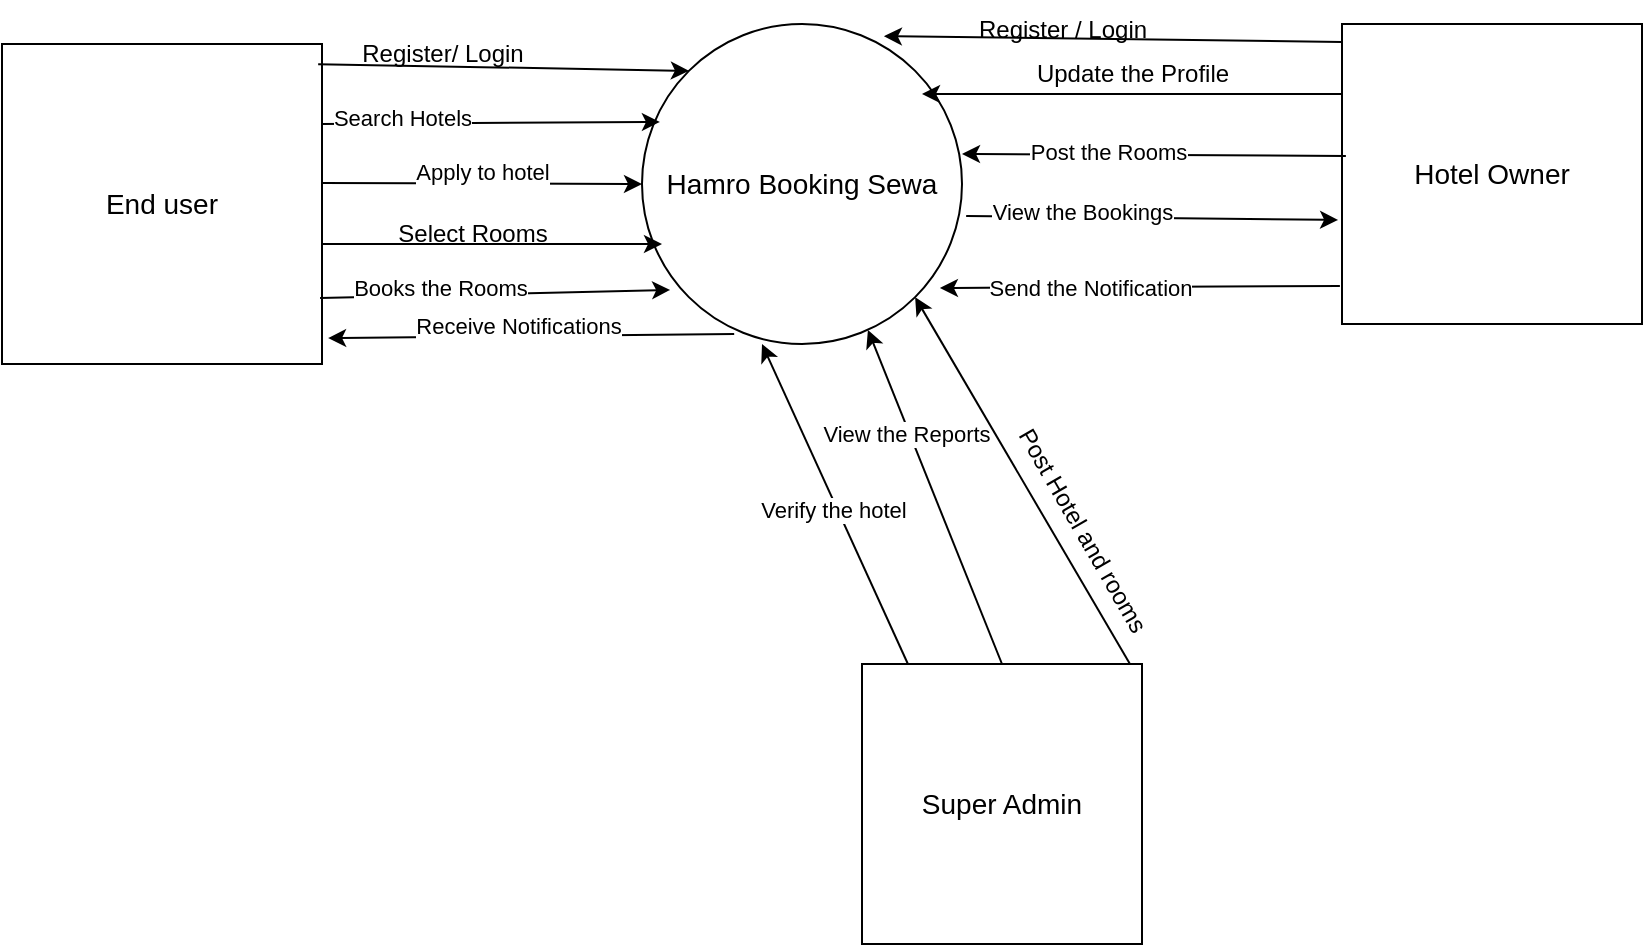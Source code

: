 <mxfile version="24.6.3" type="device">
  <diagram name="Page-1" id="I_6Yd_rUoD7qMbZW3EiK">
    <mxGraphModel dx="1120" dy="434" grid="1" gridSize="10" guides="1" tooltips="1" connect="1" arrows="1" fold="1" page="1" pageScale="1" pageWidth="827" pageHeight="1169" math="0" shadow="0">
      <root>
        <mxCell id="0" />
        <mxCell id="1" parent="0" />
        <mxCell id="gHiLrpDhRHQVs7kPgKfG-1" value="&lt;font style=&quot;font-size: 14px;&quot;&gt;Hamro Booking Sewa&lt;/font&gt;" style="ellipse;whiteSpace=wrap;html=1;aspect=fixed;" vertex="1" parent="1">
          <mxGeometry x="320" y="250" width="160" height="160" as="geometry" />
        </mxCell>
        <mxCell id="gHiLrpDhRHQVs7kPgKfG-2" value="&lt;font style=&quot;font-size: 14px;&quot;&gt;End user&lt;/font&gt;" style="whiteSpace=wrap;html=1;aspect=fixed;" vertex="1" parent="1">
          <mxGeometry y="260" width="160" height="160" as="geometry" />
        </mxCell>
        <mxCell id="gHiLrpDhRHQVs7kPgKfG-3" value="&lt;font style=&quot;font-size: 14px;&quot;&gt;Hotel Owner&lt;/font&gt;" style="whiteSpace=wrap;html=1;aspect=fixed;" vertex="1" parent="1">
          <mxGeometry x="670" y="250" width="150" height="150" as="geometry" />
        </mxCell>
        <mxCell id="gHiLrpDhRHQVs7kPgKfG-4" value="&lt;font style=&quot;font-size: 14px;&quot;&gt;Super Admin&lt;/font&gt;" style="whiteSpace=wrap;html=1;aspect=fixed;" vertex="1" parent="1">
          <mxGeometry x="430" y="570" width="140" height="140" as="geometry" />
        </mxCell>
        <mxCell id="gHiLrpDhRHQVs7kPgKfG-5" value="" style="endArrow=classic;html=1;rounded=0;exitX=0.988;exitY=0.063;exitDx=0;exitDy=0;exitPerimeter=0;entryX=0;entryY=0;entryDx=0;entryDy=0;" edge="1" parent="1" source="gHiLrpDhRHQVs7kPgKfG-2" target="gHiLrpDhRHQVs7kPgKfG-1">
          <mxGeometry width="50" height="50" relative="1" as="geometry">
            <mxPoint x="390" y="390" as="sourcePoint" />
            <mxPoint x="440" y="340" as="targetPoint" />
          </mxGeometry>
        </mxCell>
        <mxCell id="gHiLrpDhRHQVs7kPgKfG-6" value="Register/ Login" style="text;html=1;align=center;verticalAlign=middle;resizable=0;points=[];autosize=1;strokeColor=none;fillColor=none;" vertex="1" parent="1">
          <mxGeometry x="170" y="250" width="100" height="30" as="geometry" />
        </mxCell>
        <mxCell id="gHiLrpDhRHQVs7kPgKfG-7" value="" style="endArrow=classic;html=1;rounded=0;exitX=1;exitY=0.25;exitDx=0;exitDy=0;entryX=0.056;entryY=0.306;entryDx=0;entryDy=0;entryPerimeter=0;" edge="1" parent="1" source="gHiLrpDhRHQVs7kPgKfG-2" target="gHiLrpDhRHQVs7kPgKfG-1">
          <mxGeometry width="50" height="50" relative="1" as="geometry">
            <mxPoint x="168" y="280" as="sourcePoint" />
            <mxPoint x="353" y="283" as="targetPoint" />
          </mxGeometry>
        </mxCell>
        <mxCell id="gHiLrpDhRHQVs7kPgKfG-8" value="Search Hotels" style="edgeLabel;html=1;align=center;verticalAlign=middle;resizable=0;points=[];" vertex="1" connectable="0" parent="gHiLrpDhRHQVs7kPgKfG-7">
          <mxGeometry x="-0.526" y="3" relative="1" as="geometry">
            <mxPoint as="offset" />
          </mxGeometry>
        </mxCell>
        <mxCell id="gHiLrpDhRHQVs7kPgKfG-11" value="" style="endArrow=classic;html=1;rounded=0;exitX=0.988;exitY=0.063;exitDx=0;exitDy=0;exitPerimeter=0;" edge="1" parent="1">
          <mxGeometry width="50" height="50" relative="1" as="geometry">
            <mxPoint x="160" y="329.5" as="sourcePoint" />
            <mxPoint x="320" y="330" as="targetPoint" />
          </mxGeometry>
        </mxCell>
        <mxCell id="gHiLrpDhRHQVs7kPgKfG-12" value="Apply to hotel" style="edgeLabel;html=1;align=center;verticalAlign=middle;resizable=0;points=[];" vertex="1" connectable="0" parent="gHiLrpDhRHQVs7kPgKfG-11">
          <mxGeometry x="-0.0" y="6" relative="1" as="geometry">
            <mxPoint as="offset" />
          </mxGeometry>
        </mxCell>
        <mxCell id="gHiLrpDhRHQVs7kPgKfG-13" value="" style="endArrow=classic;html=1;rounded=0;exitX=0.988;exitY=0.063;exitDx=0;exitDy=0;exitPerimeter=0;" edge="1" parent="1">
          <mxGeometry width="50" height="50" relative="1" as="geometry">
            <mxPoint x="160" y="360" as="sourcePoint" />
            <mxPoint x="330" y="360" as="targetPoint" />
          </mxGeometry>
        </mxCell>
        <mxCell id="gHiLrpDhRHQVs7kPgKfG-14" value="Select Rooms" style="text;html=1;align=center;verticalAlign=middle;resizable=0;points=[];autosize=1;strokeColor=none;fillColor=none;" vertex="1" parent="1">
          <mxGeometry x="185" y="340" width="100" height="30" as="geometry" />
        </mxCell>
        <mxCell id="gHiLrpDhRHQVs7kPgKfG-15" value="" style="endArrow=classic;html=1;rounded=0;exitX=0.994;exitY=0.794;exitDx=0;exitDy=0;exitPerimeter=0;entryX=0.088;entryY=0.831;entryDx=0;entryDy=0;entryPerimeter=0;" edge="1" parent="1" source="gHiLrpDhRHQVs7kPgKfG-2" target="gHiLrpDhRHQVs7kPgKfG-1">
          <mxGeometry width="50" height="50" relative="1" as="geometry">
            <mxPoint x="390" y="390" as="sourcePoint" />
            <mxPoint x="440" y="340" as="targetPoint" />
          </mxGeometry>
        </mxCell>
        <mxCell id="gHiLrpDhRHQVs7kPgKfG-16" value="Books the Rooms" style="edgeLabel;html=1;align=center;verticalAlign=middle;resizable=0;points=[];" vertex="1" connectable="0" parent="gHiLrpDhRHQVs7kPgKfG-15">
          <mxGeometry x="-0.314" y="4" relative="1" as="geometry">
            <mxPoint as="offset" />
          </mxGeometry>
        </mxCell>
        <mxCell id="gHiLrpDhRHQVs7kPgKfG-17" value="" style="endArrow=classic;html=1;rounded=0;exitX=0.288;exitY=0.969;exitDx=0;exitDy=0;exitPerimeter=0;entryX=1.019;entryY=0.919;entryDx=0;entryDy=0;entryPerimeter=0;" edge="1" parent="1" source="gHiLrpDhRHQVs7kPgKfG-1" target="gHiLrpDhRHQVs7kPgKfG-2">
          <mxGeometry width="50" height="50" relative="1" as="geometry">
            <mxPoint x="390" y="390" as="sourcePoint" />
            <mxPoint x="440" y="340" as="targetPoint" />
          </mxGeometry>
        </mxCell>
        <mxCell id="gHiLrpDhRHQVs7kPgKfG-18" value="Receive Notifications" style="edgeLabel;html=1;align=center;verticalAlign=middle;resizable=0;points=[];" vertex="1" connectable="0" parent="gHiLrpDhRHQVs7kPgKfG-17">
          <mxGeometry x="0.064" y="-5" relative="1" as="geometry">
            <mxPoint as="offset" />
          </mxGeometry>
        </mxCell>
        <mxCell id="gHiLrpDhRHQVs7kPgKfG-20" value="" style="endArrow=classic;html=1;rounded=0;exitX=0;exitY=0.06;exitDx=0;exitDy=0;exitPerimeter=0;entryX=0.756;entryY=0.038;entryDx=0;entryDy=0;entryPerimeter=0;" edge="1" parent="1" source="gHiLrpDhRHQVs7kPgKfG-3" target="gHiLrpDhRHQVs7kPgKfG-1">
          <mxGeometry width="50" height="50" relative="1" as="geometry">
            <mxPoint x="168" y="280" as="sourcePoint" />
            <mxPoint x="353" y="283" as="targetPoint" />
          </mxGeometry>
        </mxCell>
        <mxCell id="gHiLrpDhRHQVs7kPgKfG-21" value="Register / Login" style="text;html=1;align=center;verticalAlign=middle;resizable=0;points=[];autosize=1;strokeColor=none;fillColor=none;" vertex="1" parent="1">
          <mxGeometry x="475" y="238" width="110" height="30" as="geometry" />
        </mxCell>
        <mxCell id="gHiLrpDhRHQVs7kPgKfG-22" value="" style="endArrow=classic;html=1;rounded=0;" edge="1" parent="1">
          <mxGeometry width="50" height="50" relative="1" as="geometry">
            <mxPoint x="670" y="285" as="sourcePoint" />
            <mxPoint x="460" y="285" as="targetPoint" />
          </mxGeometry>
        </mxCell>
        <mxCell id="gHiLrpDhRHQVs7kPgKfG-23" value="Update the Profile" style="text;html=1;align=center;verticalAlign=middle;resizable=0;points=[];autosize=1;strokeColor=none;fillColor=none;" vertex="1" parent="1">
          <mxGeometry x="505" y="260" width="120" height="30" as="geometry" />
        </mxCell>
        <mxCell id="gHiLrpDhRHQVs7kPgKfG-30" value="" style="endArrow=classic;html=1;rounded=0;exitX=0.013;exitY=0.44;exitDx=0;exitDy=0;entryX=1;entryY=0.406;entryDx=0;entryDy=0;entryPerimeter=0;exitPerimeter=0;" edge="1" parent="1" source="gHiLrpDhRHQVs7kPgKfG-3" target="gHiLrpDhRHQVs7kPgKfG-1">
          <mxGeometry width="50" height="50" relative="1" as="geometry">
            <mxPoint x="390" y="390" as="sourcePoint" />
            <mxPoint x="440" y="340" as="targetPoint" />
          </mxGeometry>
        </mxCell>
        <mxCell id="gHiLrpDhRHQVs7kPgKfG-32" value="Post the Rooms" style="edgeLabel;html=1;align=center;verticalAlign=middle;resizable=0;points=[];" vertex="1" connectable="0" parent="gHiLrpDhRHQVs7kPgKfG-30">
          <mxGeometry x="0.239" y="-2" relative="1" as="geometry">
            <mxPoint as="offset" />
          </mxGeometry>
        </mxCell>
        <mxCell id="gHiLrpDhRHQVs7kPgKfG-33" value="" style="endArrow=classic;html=1;rounded=0;exitX=1.013;exitY=0.6;exitDx=0;exitDy=0;exitPerimeter=0;entryX=-0.013;entryY=0.653;entryDx=0;entryDy=0;entryPerimeter=0;" edge="1" parent="1" source="gHiLrpDhRHQVs7kPgKfG-1" target="gHiLrpDhRHQVs7kPgKfG-3">
          <mxGeometry width="50" height="50" relative="1" as="geometry">
            <mxPoint x="390" y="390" as="sourcePoint" />
            <mxPoint x="440" y="340" as="targetPoint" />
          </mxGeometry>
        </mxCell>
        <mxCell id="gHiLrpDhRHQVs7kPgKfG-34" value="View the Bookings" style="edgeLabel;html=1;align=center;verticalAlign=middle;resizable=0;points=[];" vertex="1" connectable="0" parent="gHiLrpDhRHQVs7kPgKfG-33">
          <mxGeometry x="-0.377" y="3" relative="1" as="geometry">
            <mxPoint as="offset" />
          </mxGeometry>
        </mxCell>
        <mxCell id="gHiLrpDhRHQVs7kPgKfG-35" value="" style="endArrow=classic;html=1;rounded=0;exitX=-0.007;exitY=0.873;exitDx=0;exitDy=0;exitPerimeter=0;entryX=0.931;entryY=0.825;entryDx=0;entryDy=0;entryPerimeter=0;" edge="1" parent="1" source="gHiLrpDhRHQVs7kPgKfG-3" target="gHiLrpDhRHQVs7kPgKfG-1">
          <mxGeometry width="50" height="50" relative="1" as="geometry">
            <mxPoint x="630" y="380" as="sourcePoint" />
            <mxPoint x="440" y="340" as="targetPoint" />
          </mxGeometry>
        </mxCell>
        <mxCell id="gHiLrpDhRHQVs7kPgKfG-36" value="Send the Notification" style="edgeLabel;html=1;align=center;verticalAlign=middle;resizable=0;points=[];" vertex="1" connectable="0" parent="gHiLrpDhRHQVs7kPgKfG-35">
          <mxGeometry x="0.25" relative="1" as="geometry">
            <mxPoint as="offset" />
          </mxGeometry>
        </mxCell>
        <mxCell id="gHiLrpDhRHQVs7kPgKfG-37" value="" style="endArrow=classic;html=1;rounded=0;exitX=0.164;exitY=0;exitDx=0;exitDy=0;exitPerimeter=0;entryX=0.375;entryY=1;entryDx=0;entryDy=0;entryPerimeter=0;" edge="1" parent="1" source="gHiLrpDhRHQVs7kPgKfG-4" target="gHiLrpDhRHQVs7kPgKfG-1">
          <mxGeometry width="50" height="50" relative="1" as="geometry">
            <mxPoint x="390" y="490" as="sourcePoint" />
            <mxPoint x="390" y="420" as="targetPoint" />
          </mxGeometry>
        </mxCell>
        <mxCell id="gHiLrpDhRHQVs7kPgKfG-38" value="Verify the hotel&amp;nbsp;" style="edgeLabel;html=1;align=center;verticalAlign=middle;resizable=0;points=[];" vertex="1" connectable="0" parent="gHiLrpDhRHQVs7kPgKfG-37">
          <mxGeometry x="-0.03" y="1" relative="1" as="geometry">
            <mxPoint as="offset" />
          </mxGeometry>
        </mxCell>
        <mxCell id="gHiLrpDhRHQVs7kPgKfG-39" value="" style="endArrow=classic;html=1;rounded=0;entryX=0.706;entryY=0.956;entryDx=0;entryDy=0;entryPerimeter=0;exitX=0.5;exitY=0;exitDx=0;exitDy=0;exitPerimeter=0;" edge="1" parent="1" source="gHiLrpDhRHQVs7kPgKfG-4" target="gHiLrpDhRHQVs7kPgKfG-1">
          <mxGeometry width="50" height="50" relative="1" as="geometry">
            <mxPoint x="510" y="510" as="sourcePoint" />
            <mxPoint x="440" y="440" as="targetPoint" />
          </mxGeometry>
        </mxCell>
        <mxCell id="gHiLrpDhRHQVs7kPgKfG-40" value="View the Reports" style="edgeLabel;html=1;align=center;verticalAlign=middle;resizable=0;points=[];" vertex="1" connectable="0" parent="gHiLrpDhRHQVs7kPgKfG-39">
          <mxGeometry x="0.385" y="2" relative="1" as="geometry">
            <mxPoint as="offset" />
          </mxGeometry>
        </mxCell>
        <mxCell id="gHiLrpDhRHQVs7kPgKfG-41" value="" style="endArrow=classic;html=1;rounded=0;exitX=0.957;exitY=0;exitDx=0;exitDy=0;exitPerimeter=0;entryX=1;entryY=1;entryDx=0;entryDy=0;" edge="1" parent="1" source="gHiLrpDhRHQVs7kPgKfG-4" target="gHiLrpDhRHQVs7kPgKfG-1">
          <mxGeometry width="50" height="50" relative="1" as="geometry">
            <mxPoint x="390" y="490" as="sourcePoint" />
            <mxPoint x="440" y="440" as="targetPoint" />
          </mxGeometry>
        </mxCell>
        <mxCell id="gHiLrpDhRHQVs7kPgKfG-42" value="Post Hotel and rooms" style="text;html=1;align=center;verticalAlign=middle;resizable=0;points=[];autosize=1;strokeColor=none;fillColor=none;rotation=60;" vertex="1" parent="1">
          <mxGeometry x="470" y="488" width="140" height="30" as="geometry" />
        </mxCell>
      </root>
    </mxGraphModel>
  </diagram>
</mxfile>
